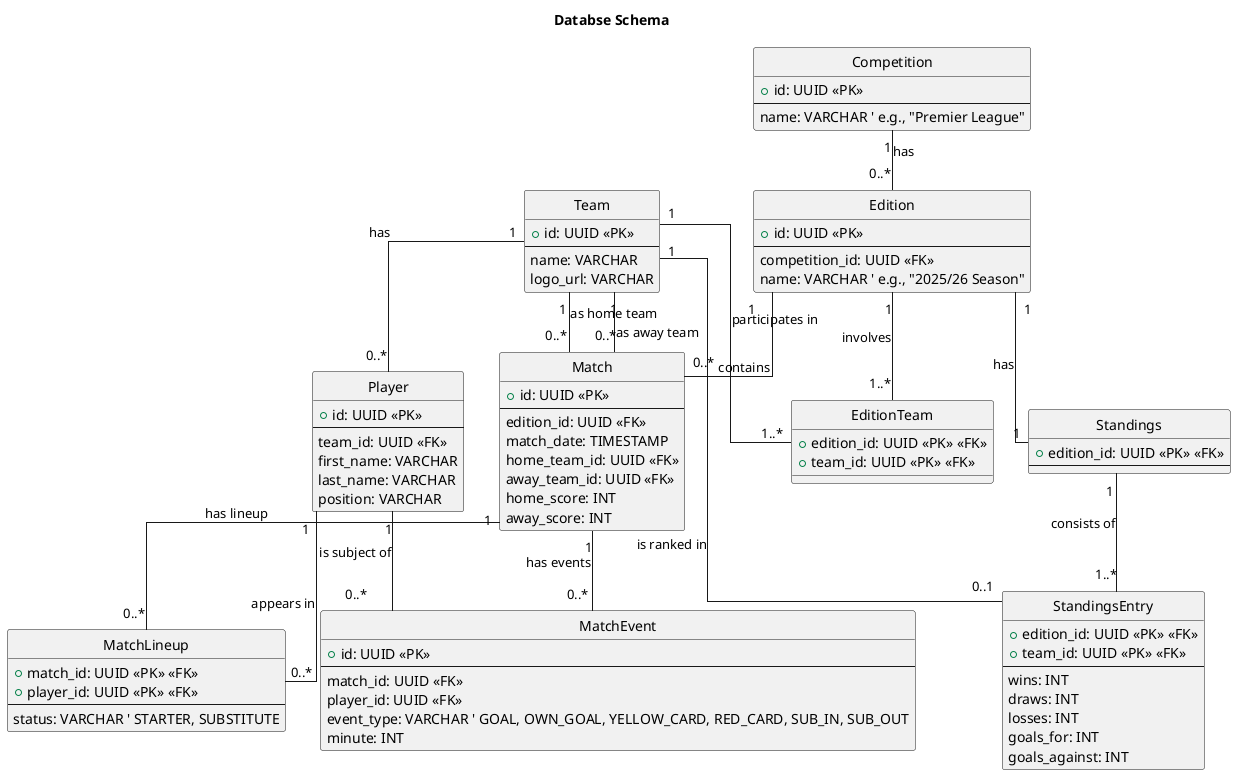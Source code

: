 @startuml

title Databse Schema

' hide the spot
hide circle

' avoid problems with angled crows feet
skinparam linetype ortho


entity Team {
  +id: UUID <<PK>>
  --
  name: VARCHAR
  logo_url: VARCHAR
}

entity Player {
  +id: UUID <<PK>>
  --
  team_id: UUID <<FK>>
  first_name: VARCHAR
  last_name: VARCHAR
  position: VARCHAR
}



entity Match {
  +id: UUID <<PK>>
  --
  edition_id: UUID <<FK>>
  match_date: TIMESTAMP
  home_team_id: UUID <<FK>>
  away_team_id: UUID <<FK>>
  home_score: INT
  away_score: INT
}

entity MatchLineup {
  +match_id: UUID <<PK>> <<FK>>
  +player_id: UUID <<PK>> <<FK>>
  --
  status: VARCHAR ' STARTER, SUBSTITUTE
}

entity MatchEvent {
  +id: UUID <<PK>>
  --
  match_id: UUID <<FK>>
  player_id: UUID <<FK>>
  event_type: VARCHAR ' GOAL, OWN_GOAL, YELLOW_CARD, RED_CARD, SUB_IN, SUB_OUT
  minute: INT
}


entity Competition {
  +id: UUID <<PK>>
  --
  name: VARCHAR ' e.g., "Premier League"
}

entity Edition {
  +id: UUID <<PK>>
  --
  competition_id: UUID <<FK>>
  name: VARCHAR ' e.g., "2025/26 Season"
}

entity EditionTeam {
  +edition_id: UUID <<PK>> <<FK>>
  +team_id: UUID <<PK>> <<FK>>
}




entity Standings {
    +edition_id: UUID <<PK>> <<FK>>
    --
    ' This table is a materialized view/cache for performance
}

entity StandingsEntry {
    +edition_id: UUID <<PK>> <<FK>>
    +team_id: UUID <<PK>> <<FK>>
    --
    wins: INT
    draws: INT
    losses: INT
    goals_for: INT
    goals_against: INT
}



' Relationships
Team "1" -- "0..*" Player : has

Competition "1" -- "0..*" Edition : has
Edition "1" -- "1..*" EditionTeam : involves
Team "1" -- "1..*" EditionTeam : participates in

Edition "1" -- "0..*" Match : contains

' A match has a home team and an away team
Team "1" -- "0..*" Match : as home team
Team "1" -- "0..*" Match : as away team

' Lineup and Events
Match "1" -- "0..*" MatchLineup : has lineup
Player "1" -- "0..*" MatchLineup : appears in

Match "1" -- "0..*" MatchEvent : has events
Player "1" -- "0..*" MatchEvent : is subject of

' Standings relationships
Edition "1" -- "1" Standings : has
Standings "1" -- "1..*" StandingsEntry : consists of
Team "1" -- "0..1" StandingsEntry : is ranked in

@enduml
